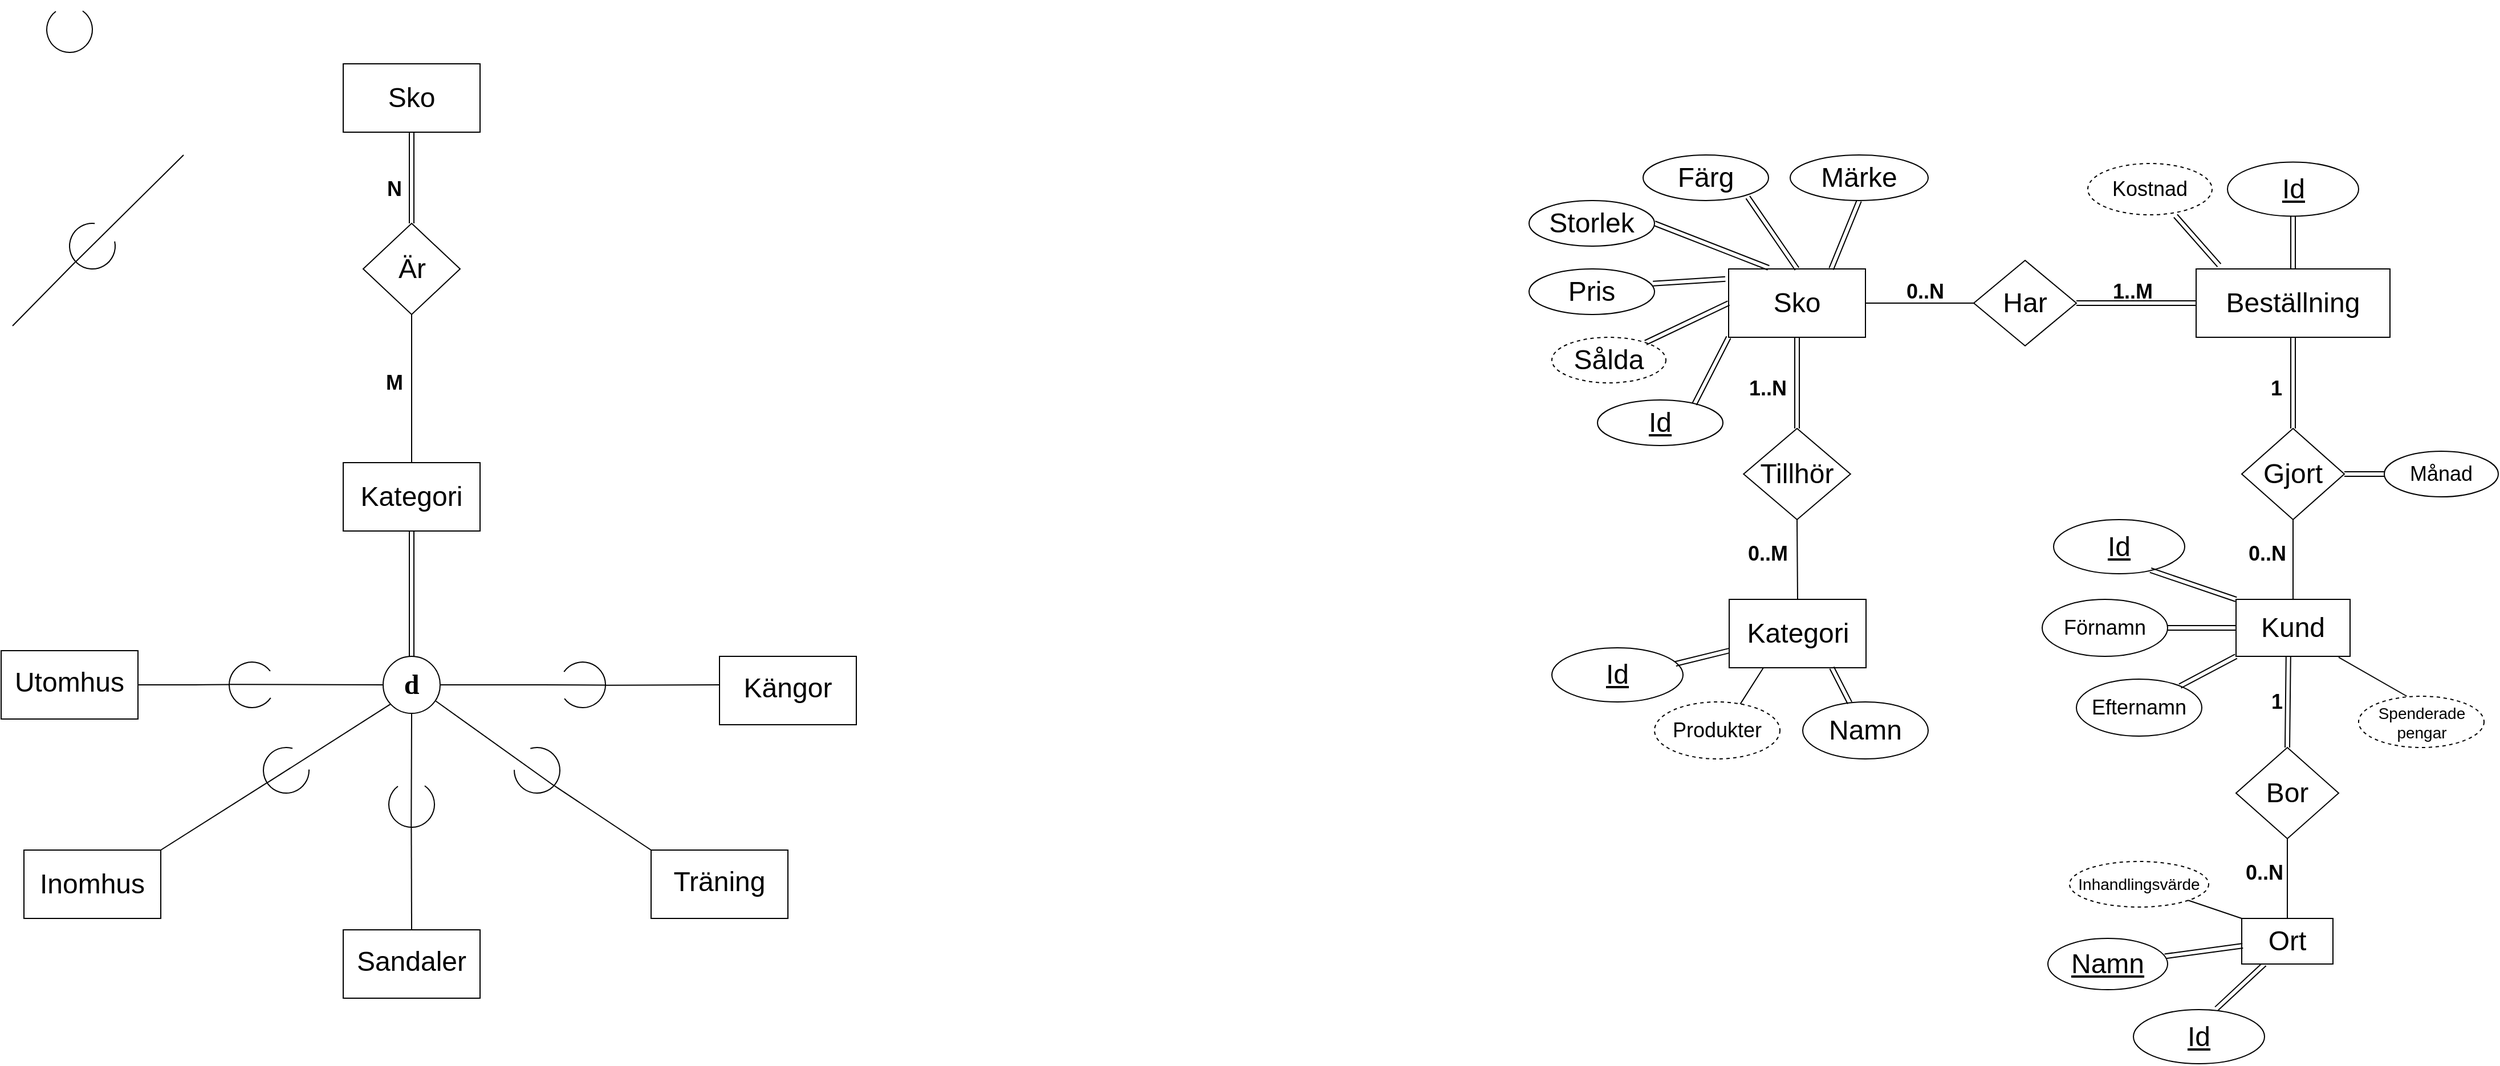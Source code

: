 <mxfile version="14.4.2" type="github">
  <diagram id="R2lEEEUBdFMjLlhIrx00" name="Page-1">
    <mxGraphModel dx="1155" dy="660" grid="1" gridSize="10" guides="1" tooltips="1" connect="1" arrows="1" fold="1" page="1" pageScale="1" pageWidth="850" pageHeight="1100" math="0" shadow="0" extFonts="Permanent Marker^https://fonts.googleapis.com/css?family=Permanent+Marker">
      <root>
        <mxCell id="0" />
        <mxCell id="1" parent="0" />
        <mxCell id="HfCs5Erz4kINuEijR7L9-4" style="edgeStyle=orthogonalEdgeStyle;rounded=0;orthogonalLoop=1;jettySize=auto;html=1;exitX=0.5;exitY=1;exitDx=0;exitDy=0;entryX=0.5;entryY=0;entryDx=0;entryDy=0;shape=link;" parent="1" source="HfCs5Erz4kINuEijR7L9-1" target="HfCs5Erz4kINuEijR7L9-2" edge="1">
          <mxGeometry relative="1" as="geometry" />
        </mxCell>
        <mxCell id="HfCs5Erz4kINuEijR7L9-1" value="&lt;font style=&quot;font-size: 24px&quot;&gt;Sko&lt;/font&gt;" style="rounded=0;whiteSpace=wrap;html=1;" parent="1" vertex="1">
          <mxGeometry x="350" y="110" width="120" height="60" as="geometry" />
        </mxCell>
        <mxCell id="HfCs5Erz4kINuEijR7L9-2" value="&lt;font style=&quot;font-size: 24px&quot;&gt;Är&lt;/font&gt;" style="rhombus;whiteSpace=wrap;html=1;" parent="1" vertex="1">
          <mxGeometry x="367.5" y="250" width="85" height="80" as="geometry" />
        </mxCell>
        <mxCell id="HfCs5Erz4kINuEijR7L9-18" style="edgeStyle=orthogonalEdgeStyle;shape=link;rounded=0;orthogonalLoop=1;jettySize=auto;html=1;exitX=0.5;exitY=1;exitDx=0;exitDy=0;entryX=0.5;entryY=0;entryDx=0;entryDy=0;" parent="1" source="HfCs5Erz4kINuEijR7L9-3" target="HfCs5Erz4kINuEijR7L9-17" edge="1">
          <mxGeometry relative="1" as="geometry" />
        </mxCell>
        <mxCell id="HfCs5Erz4kINuEijR7L9-3" value="&lt;font style=&quot;font-size: 24px&quot;&gt;Kategori&lt;/font&gt;" style="rounded=0;whiteSpace=wrap;html=1;" parent="1" vertex="1">
          <mxGeometry x="350" y="460" width="120" height="60" as="geometry" />
        </mxCell>
        <mxCell id="HfCs5Erz4kINuEijR7L9-5" value="" style="endArrow=none;html=1;entryX=0.5;entryY=1;entryDx=0;entryDy=0;exitX=0.5;exitY=0;exitDx=0;exitDy=0;" parent="1" source="HfCs5Erz4kINuEijR7L9-3" target="HfCs5Erz4kINuEijR7L9-2" edge="1">
          <mxGeometry width="50" height="50" relative="1" as="geometry">
            <mxPoint x="280" y="500" as="sourcePoint" />
            <mxPoint x="330" y="450" as="targetPoint" />
          </mxGeometry>
        </mxCell>
        <mxCell id="HfCs5Erz4kINuEijR7L9-8" value="&lt;font style=&quot;font-size: 18px&quot;&gt;&lt;b&gt;N&lt;/b&gt;&lt;/font&gt;" style="text;html=1;strokeColor=none;fillColor=none;align=center;verticalAlign=middle;whiteSpace=wrap;rounded=0;" parent="1" vertex="1">
          <mxGeometry x="380" y="210" width="30" height="20" as="geometry" />
        </mxCell>
        <mxCell id="HfCs5Erz4kINuEijR7L9-9" value="&lt;font style=&quot;font-size: 18px&quot;&gt;&lt;b&gt;M&lt;/b&gt;&lt;/font&gt;" style="text;html=1;strokeColor=none;fillColor=none;align=center;verticalAlign=middle;whiteSpace=wrap;rounded=0;" parent="1" vertex="1">
          <mxGeometry x="380" y="380" width="30" height="20" as="geometry" />
        </mxCell>
        <mxCell id="HfCs5Erz4kINuEijR7L9-10" value="" style="verticalLabelPosition=bottom;verticalAlign=top;html=1;shape=mxgraph.basic.arc;startAngle=0.3;endAngle=0.1;rotation=287;direction=south;" parent="1" vertex="1">
          <mxGeometry x="250" y="635" width="40" height="40" as="geometry" />
        </mxCell>
        <mxCell id="HfCs5Erz4kINuEijR7L9-11" value="" style="verticalLabelPosition=bottom;verticalAlign=top;html=1;shape=mxgraph.basic.arc;startAngle=0.3;endAngle=0.1;rotation=287;" parent="1" vertex="1">
          <mxGeometry x="90.004" y="60.004" width="40" height="40" as="geometry" />
        </mxCell>
        <mxCell id="HfCs5Erz4kINuEijR7L9-12" value="" style="endArrow=none;html=1;exitX=0.021;exitY=0.639;exitDx=0;exitDy=0;exitPerimeter=0;entryX=1;entryY=0.5;entryDx=0;entryDy=0;" parent="1" source="HfCs5Erz4kINuEijR7L9-10" target="HfCs5Erz4kINuEijR7L9-31" edge="1">
          <mxGeometry width="50" height="50" relative="1" as="geometry">
            <mxPoint x="310" y="800" as="sourcePoint" />
            <mxPoint x="170" y="655" as="targetPoint" />
            <Array as="points">
              <mxPoint x="220" y="655" />
            </Array>
          </mxGeometry>
        </mxCell>
        <mxCell id="HfCs5Erz4kINuEijR7L9-13" value="" style="endArrow=none;html=1;entryX=0.032;entryY=0.634;entryDx=0;entryDy=0;entryPerimeter=0;exitX=0;exitY=0.5;exitDx=0;exitDy=0;" parent="1" source="HfCs5Erz4kINuEijR7L9-17" target="HfCs5Erz4kINuEijR7L9-10" edge="1">
          <mxGeometry width="50" height="50" relative="1" as="geometry">
            <mxPoint x="350" y="730" as="sourcePoint" />
            <mxPoint x="290" y="700" as="targetPoint" />
          </mxGeometry>
        </mxCell>
        <mxCell id="HfCs5Erz4kINuEijR7L9-14" value="" style="verticalLabelPosition=bottom;verticalAlign=top;html=1;shape=mxgraph.basic.arc;startAngle=0.3;endAngle=0.1;rotation=287;" parent="1" vertex="1">
          <mxGeometry x="390.004" y="740.004" width="40" height="40" as="geometry" />
        </mxCell>
        <mxCell id="HfCs5Erz4kINuEijR7L9-15" value="" style="endArrow=none;html=1;entryX=0.021;entryY=0.639;entryDx=0;entryDy=0;entryPerimeter=0;exitX=0.5;exitY=0;exitDx=0;exitDy=0;" parent="1" source="HfCs5Erz4kINuEijR7L9-33" target="HfCs5Erz4kINuEijR7L9-14" edge="1">
          <mxGeometry width="50" height="50" relative="1" as="geometry">
            <mxPoint x="410.004" y="864.974" as="sourcePoint" />
            <mxPoint x="430.004" y="844.974" as="targetPoint" />
          </mxGeometry>
        </mxCell>
        <mxCell id="HfCs5Erz4kINuEijR7L9-16" value="" style="endArrow=none;html=1;exitX=0.032;exitY=0.634;exitDx=0;exitDy=0;exitPerimeter=0;entryX=0.5;entryY=1;entryDx=0;entryDy=0;" parent="1" source="HfCs5Erz4kINuEijR7L9-14" target="HfCs5Erz4kINuEijR7L9-17" edge="1">
          <mxGeometry width="50" height="50" relative="1" as="geometry">
            <mxPoint x="410.004" y="740.004" as="sourcePoint" />
            <mxPoint x="410.004" y="690.004" as="targetPoint" />
          </mxGeometry>
        </mxCell>
        <mxCell id="HfCs5Erz4kINuEijR7L9-17" value="&lt;font style=&quot;font-size: 24px&quot; data-font-src=&quot;https://fonts.googleapis.com/css?family=Permanent+Marker&quot; face=&quot;Georgia&quot;&gt;&lt;b&gt;d&lt;/b&gt;&lt;/font&gt;" style="ellipse;whiteSpace=wrap;html=1;aspect=fixed;" parent="1" vertex="1">
          <mxGeometry x="385" y="630" width="50" height="50" as="geometry" />
        </mxCell>
        <mxCell id="HfCs5Erz4kINuEijR7L9-19" value="" style="verticalLabelPosition=bottom;verticalAlign=top;html=1;shape=mxgraph.basic.arc;startAngle=0.3;endAngle=0.1;rotation=287;direction=north;" parent="1" vertex="1">
          <mxGeometry x="540.004" y="635.004" width="40" height="40" as="geometry" />
        </mxCell>
        <mxCell id="HfCs5Erz4kINuEijR7L9-20" value="" style="endArrow=none;html=1;exitX=0.021;exitY=0.639;exitDx=0;exitDy=0;exitPerimeter=0;entryX=1;entryY=0.5;entryDx=0;entryDy=0;" parent="1" source="HfCs5Erz4kINuEijR7L9-19" target="HfCs5Erz4kINuEijR7L9-17" edge="1">
          <mxGeometry width="50" height="50" relative="1" as="geometry">
            <mxPoint x="604.974" y="799.974" as="sourcePoint" />
            <mxPoint x="494.974" y="654.974" as="targetPoint" />
            <Array as="points">
              <mxPoint x="514.974" y="654.974" />
            </Array>
          </mxGeometry>
        </mxCell>
        <mxCell id="HfCs5Erz4kINuEijR7L9-21" value="" style="endArrow=none;html=1;entryX=0.032;entryY=0.634;entryDx=0;entryDy=0;entryPerimeter=0;exitX=-0.004;exitY=0.416;exitDx=0;exitDy=0;exitPerimeter=0;" parent="1" source="HfCs5Erz4kINuEijR7L9-35" target="HfCs5Erz4kINuEijR7L9-19" edge="1">
          <mxGeometry width="50" height="50" relative="1" as="geometry">
            <mxPoint x="679.974" y="654.974" as="sourcePoint" />
            <mxPoint x="584.974" y="699.974" as="targetPoint" />
          </mxGeometry>
        </mxCell>
        <mxCell id="HfCs5Erz4kINuEijR7L9-22" value="" style="verticalLabelPosition=bottom;verticalAlign=top;html=1;shape=mxgraph.basic.arc;startAngle=0.3;endAngle=0.1;rotation=-30;" parent="1" vertex="1">
          <mxGeometry x="110.004" y="250.004" width="40" height="40" as="geometry" />
        </mxCell>
        <mxCell id="HfCs5Erz4kINuEijR7L9-23" value="" style="endArrow=none;html=1;entryX=0;entryY=0.615;entryDx=0;entryDy=0;entryPerimeter=0;" parent="1" target="HfCs5Erz4kINuEijR7L9-22" edge="1">
          <mxGeometry width="50" height="50" relative="1" as="geometry">
            <mxPoint x="60" y="340" as="sourcePoint" />
            <mxPoint x="110" y="290" as="targetPoint" />
          </mxGeometry>
        </mxCell>
        <mxCell id="HfCs5Erz4kINuEijR7L9-24" value="" style="endArrow=none;html=1;exitX=-0.002;exitY=0.619;exitDx=0;exitDy=0;exitPerimeter=0;" parent="1" source="HfCs5Erz4kINuEijR7L9-22" edge="1">
          <mxGeometry width="50" height="50" relative="1" as="geometry">
            <mxPoint x="160" y="230" as="sourcePoint" />
            <mxPoint x="210" y="190" as="targetPoint" />
          </mxGeometry>
        </mxCell>
        <mxCell id="HfCs5Erz4kINuEijR7L9-25" value="" style="verticalLabelPosition=bottom;verticalAlign=top;html=1;shape=mxgraph.basic.arc;startAngle=0.3;endAngle=0.1;rotation=-20;" parent="1" vertex="1">
          <mxGeometry x="280.001" y="710.001" width="40" height="40" as="geometry" />
        </mxCell>
        <mxCell id="HfCs5Erz4kINuEijR7L9-26" value="" style="endArrow=none;html=1;entryX=0;entryY=0.615;entryDx=0;entryDy=0;entryPerimeter=0;exitX=1;exitY=0;exitDx=0;exitDy=0;" parent="1" source="HfCs5Erz4kINuEijR7L9-32" target="HfCs5Erz4kINuEijR7L9-25" edge="1">
          <mxGeometry width="50" height="50" relative="1" as="geometry">
            <mxPoint x="190" y="800" as="sourcePoint" />
            <mxPoint x="247.317" y="787.317" as="targetPoint" />
          </mxGeometry>
        </mxCell>
        <mxCell id="HfCs5Erz4kINuEijR7L9-27" value="" style="endArrow=none;html=1;exitX=-0.002;exitY=0.619;exitDx=0;exitDy=0;exitPerimeter=0;entryX=0.125;entryY=0.841;entryDx=0;entryDy=0;entryPerimeter=0;" parent="1" source="HfCs5Erz4kINuEijR7L9-25" target="HfCs5Erz4kINuEijR7L9-17" edge="1">
          <mxGeometry width="50" height="50" relative="1" as="geometry">
            <mxPoint x="297.317" y="727.317" as="sourcePoint" />
            <mxPoint x="347.317" y="687.317" as="targetPoint" />
          </mxGeometry>
        </mxCell>
        <mxCell id="HfCs5Erz4kINuEijR7L9-28" value="" style="verticalLabelPosition=bottom;verticalAlign=top;html=1;shape=mxgraph.basic.arc;startAngle=0.3;endAngle=0.1;rotation=-35;direction=north;" parent="1" vertex="1">
          <mxGeometry x="500.004" y="710.004" width="40" height="40" as="geometry" />
        </mxCell>
        <mxCell id="HfCs5Erz4kINuEijR7L9-29" value="" style="endArrow=none;html=1;entryX=0.914;entryY=0.778;entryDx=0;entryDy=0;entryPerimeter=0;exitX=0;exitY=0.615;exitDx=0;exitDy=0;exitPerimeter=0;" parent="1" source="HfCs5Erz4kINuEijR7L9-28" target="HfCs5Erz4kINuEijR7L9-17" edge="1">
          <mxGeometry width="50" height="50" relative="1" as="geometry">
            <mxPoint x="582.951" y="862.951" as="sourcePoint" />
            <mxPoint x="525.634" y="875.634" as="targetPoint" />
          </mxGeometry>
        </mxCell>
        <mxCell id="HfCs5Erz4kINuEijR7L9-30" value="" style="endArrow=none;html=1;entryX=-0.002;entryY=0.619;entryDx=0;entryDy=0;entryPerimeter=0;exitX=0;exitY=0;exitDx=0;exitDy=0;" parent="1" source="HfCs5Erz4kINuEijR7L9-34" target="HfCs5Erz4kINuEijR7L9-28" edge="1">
          <mxGeometry width="50" height="50" relative="1" as="geometry">
            <mxPoint x="620" y="800" as="sourcePoint" />
            <mxPoint x="632.951" y="802.951" as="targetPoint" />
          </mxGeometry>
        </mxCell>
        <mxCell id="HfCs5Erz4kINuEijR7L9-31" value="&lt;span style=&quot;line-height: 115%&quot;&gt;&lt;font style=&quot;font-size: 24px&quot;&gt;Utomhus&lt;/font&gt;&lt;/span&gt;" style="rounded=0;whiteSpace=wrap;html=1;" parent="1" vertex="1">
          <mxGeometry x="50" y="625" width="120" height="60" as="geometry" />
        </mxCell>
        <mxCell id="HfCs5Erz4kINuEijR7L9-32" value="&lt;span style=&quot;font-size: 24px&quot;&gt;Inomhus&lt;/span&gt;" style="rounded=0;whiteSpace=wrap;html=1;" parent="1" vertex="1">
          <mxGeometry x="70" y="800" width="120" height="60" as="geometry" />
        </mxCell>
        <mxCell id="HfCs5Erz4kINuEijR7L9-33" value="&lt;span style=&quot;line-height: 115%&quot;&gt;&lt;font style=&quot;font-size: 24px&quot;&gt;Sandaler&lt;/font&gt;&lt;/span&gt;" style="rounded=0;whiteSpace=wrap;html=1;" parent="1" vertex="1">
          <mxGeometry x="350" y="870" width="120" height="60" as="geometry" />
        </mxCell>
        <mxCell id="HfCs5Erz4kINuEijR7L9-34" value="&lt;span style=&quot;line-height: 115%&quot;&gt;&lt;font style=&quot;font-size: 24px&quot;&gt;Träning&lt;/font&gt;&lt;/span&gt;" style="rounded=0;whiteSpace=wrap;html=1;" parent="1" vertex="1">
          <mxGeometry x="620" y="800" width="120" height="60" as="geometry" />
        </mxCell>
        <mxCell id="HfCs5Erz4kINuEijR7L9-35" value="&lt;span style=&quot;line-height: 115%&quot;&gt;&lt;font style=&quot;font-size: 24px&quot;&gt;Kängor&lt;/font&gt;&lt;/span&gt;" style="rounded=0;whiteSpace=wrap;html=1;" parent="1" vertex="1">
          <mxGeometry x="680" y="630" width="120" height="60" as="geometry" />
        </mxCell>
        <mxCell id="O-Rrw1qbXzoUmUECSiZ4-1" style="rounded=0;orthogonalLoop=1;jettySize=auto;html=1;exitX=0.5;exitY=1;exitDx=0;exitDy=0;entryX=0.5;entryY=0;entryDx=0;entryDy=0;shape=link;" edge="1" source="O-Rrw1qbXzoUmUECSiZ4-2" target="O-Rrw1qbXzoUmUECSiZ4-3" parent="1">
          <mxGeometry relative="1" as="geometry" />
        </mxCell>
        <mxCell id="O-Rrw1qbXzoUmUECSiZ4-2" value="&lt;font style=&quot;font-size: 24px&quot;&gt;Sko&lt;/font&gt;" style="rounded=0;whiteSpace=wrap;html=1;" vertex="1" parent="1">
          <mxGeometry x="1565" y="290" width="120" height="60" as="geometry" />
        </mxCell>
        <mxCell id="O-Rrw1qbXzoUmUECSiZ4-3" value="&lt;font style=&quot;font-size: 24px&quot;&gt;Tillhör&lt;/font&gt;" style="rhombus;whiteSpace=wrap;html=1;" vertex="1" parent="1">
          <mxGeometry x="1578.13" y="430" width="93.75" height="80" as="geometry" />
        </mxCell>
        <mxCell id="O-Rrw1qbXzoUmUECSiZ4-5" value="&lt;font style=&quot;font-size: 24px&quot;&gt;Kategori&lt;/font&gt;" style="rounded=0;whiteSpace=wrap;html=1;" vertex="1" parent="1">
          <mxGeometry x="1565.5" y="580" width="120" height="60" as="geometry" />
        </mxCell>
        <mxCell id="O-Rrw1qbXzoUmUECSiZ4-6" value="" style="endArrow=none;html=1;entryX=0.5;entryY=1;entryDx=0;entryDy=0;exitX=0.5;exitY=0;exitDx=0;exitDy=0;" edge="1" source="O-Rrw1qbXzoUmUECSiZ4-5" target="O-Rrw1qbXzoUmUECSiZ4-3" parent="1">
          <mxGeometry width="50" height="50" relative="1" as="geometry">
            <mxPoint x="1495" y="680" as="sourcePoint" />
            <mxPoint x="1545" y="630" as="targetPoint" />
          </mxGeometry>
        </mxCell>
        <mxCell id="O-Rrw1qbXzoUmUECSiZ4-7" value="&lt;font style=&quot;font-size: 18px&quot;&gt;&lt;b&gt;1..N&lt;/b&gt;&lt;/font&gt;" style="text;html=1;strokeColor=none;fillColor=none;align=center;verticalAlign=middle;whiteSpace=wrap;rounded=0;" vertex="1" parent="1">
          <mxGeometry x="1580" y="385" width="39" height="20" as="geometry" />
        </mxCell>
        <mxCell id="O-Rrw1qbXzoUmUECSiZ4-8" value="&lt;font style=&quot;font-size: 18px&quot;&gt;&lt;b&gt;0..M&lt;/b&gt;&lt;/font&gt;" style="text;html=1;strokeColor=none;fillColor=none;align=center;verticalAlign=middle;whiteSpace=wrap;rounded=0;" vertex="1" parent="1">
          <mxGeometry x="1572" y="530" width="55" height="20" as="geometry" />
        </mxCell>
        <mxCell id="O-Rrw1qbXzoUmUECSiZ4-37" style="shape=link;rounded=0;orthogonalLoop=1;jettySize=auto;html=1;exitX=0.988;exitY=0.321;exitDx=0;exitDy=0;entryX=-0.024;entryY=0.148;entryDx=0;entryDy=0;entryPerimeter=0;exitPerimeter=0;" edge="1" parent="1" source="O-Rrw1qbXzoUmUECSiZ4-32" target="O-Rrw1qbXzoUmUECSiZ4-2">
          <mxGeometry relative="1" as="geometry" />
        </mxCell>
        <mxCell id="O-Rrw1qbXzoUmUECSiZ4-32" value="&lt;font style=&quot;font-size: 24px&quot;&gt;Pris&lt;/font&gt;" style="ellipse;whiteSpace=wrap;html=1;" vertex="1" parent="1">
          <mxGeometry x="1390" y="290" width="110" height="40" as="geometry" />
        </mxCell>
        <mxCell id="O-Rrw1qbXzoUmUECSiZ4-35" style="rounded=0;orthogonalLoop=1;jettySize=auto;html=1;exitX=0.835;exitY=0.926;exitDx=0;exitDy=0;shape=link;entryX=0.5;entryY=0;entryDx=0;entryDy=0;exitPerimeter=0;" edge="1" source="O-Rrw1qbXzoUmUECSiZ4-36" parent="1" target="O-Rrw1qbXzoUmUECSiZ4-2">
          <mxGeometry relative="1" as="geometry">
            <mxPoint x="1590" y="289" as="targetPoint" />
          </mxGeometry>
        </mxCell>
        <mxCell id="O-Rrw1qbXzoUmUECSiZ4-36" value="&lt;font style=&quot;font-size: 24px&quot;&gt;Färg&lt;/font&gt;" style="ellipse;whiteSpace=wrap;html=1;" vertex="1" parent="1">
          <mxGeometry x="1490" y="190" width="110" height="40" as="geometry" />
        </mxCell>
        <mxCell id="O-Rrw1qbXzoUmUECSiZ4-41" style="edgeStyle=none;shape=link;rounded=0;orthogonalLoop=1;jettySize=auto;html=1;exitX=1;exitY=0.5;exitDx=0;exitDy=0;" edge="1" parent="1" source="O-Rrw1qbXzoUmUECSiZ4-40">
          <mxGeometry relative="1" as="geometry">
            <mxPoint x="1600" y="289" as="targetPoint" />
          </mxGeometry>
        </mxCell>
        <mxCell id="O-Rrw1qbXzoUmUECSiZ4-40" value="&lt;font style=&quot;font-size: 24px&quot;&gt;Storlek&lt;/font&gt;" style="ellipse;whiteSpace=wrap;html=1;" vertex="1" parent="1">
          <mxGeometry x="1390" y="230" width="110" height="40" as="geometry" />
        </mxCell>
        <mxCell id="O-Rrw1qbXzoUmUECSiZ4-43" style="edgeStyle=none;shape=link;rounded=0;orthogonalLoop=1;jettySize=auto;html=1;exitX=0.5;exitY=1;exitDx=0;exitDy=0;entryX=0.75;entryY=0;entryDx=0;entryDy=0;" edge="1" parent="1" source="O-Rrw1qbXzoUmUECSiZ4-42" target="O-Rrw1qbXzoUmUECSiZ4-2">
          <mxGeometry relative="1" as="geometry">
            <mxPoint x="1630" y="288" as="targetPoint" />
          </mxGeometry>
        </mxCell>
        <mxCell id="O-Rrw1qbXzoUmUECSiZ4-42" value="&lt;font style=&quot;font-size: 24px&quot;&gt;Märke&lt;/font&gt;" style="ellipse;whiteSpace=wrap;html=1;" vertex="1" parent="1">
          <mxGeometry x="1619" y="190" width="121" height="40" as="geometry" />
        </mxCell>
        <mxCell id="O-Rrw1qbXzoUmUECSiZ4-50" value="&lt;font style=&quot;font-size: 24px&quot;&gt;Beställning&lt;/font&gt;" style="rounded=0;whiteSpace=wrap;html=1;" vertex="1" parent="1">
          <mxGeometry x="1975" y="290" width="170" height="60" as="geometry" />
        </mxCell>
        <mxCell id="O-Rrw1qbXzoUmUECSiZ4-53" value="&lt;font style=&quot;font-size: 24px&quot;&gt;Har&lt;/font&gt;" style="rhombus;whiteSpace=wrap;html=1;" vertex="1" parent="1">
          <mxGeometry x="1780" y="282.5" width="90" height="75" as="geometry" />
        </mxCell>
        <mxCell id="O-Rrw1qbXzoUmUECSiZ4-54" value="" style="endArrow=none;html=1;entryX=1;entryY=0.5;entryDx=0;entryDy=0;shape=link;" edge="1" target="O-Rrw1qbXzoUmUECSiZ4-53" parent="1">
          <mxGeometry width="50" height="50" relative="1" as="geometry">
            <mxPoint x="1975" y="320" as="sourcePoint" />
            <mxPoint x="2078.75" y="460" as="targetPoint" />
          </mxGeometry>
        </mxCell>
        <mxCell id="O-Rrw1qbXzoUmUECSiZ4-55" value="&lt;font style=&quot;font-size: 18px&quot;&gt;&lt;b&gt;1..M&lt;/b&gt;&lt;/font&gt;" style="text;html=1;strokeColor=none;fillColor=none;align=center;verticalAlign=middle;whiteSpace=wrap;rounded=0;" vertex="1" parent="1">
          <mxGeometry x="1900" y="300" width="39" height="20" as="geometry" />
        </mxCell>
        <mxCell id="O-Rrw1qbXzoUmUECSiZ4-56" value="&lt;font style=&quot;font-size: 18px&quot;&gt;&lt;b&gt;0..N&lt;/b&gt;&lt;/font&gt;" style="text;html=1;strokeColor=none;fillColor=none;align=center;verticalAlign=middle;whiteSpace=wrap;rounded=0;" vertex="1" parent="1">
          <mxGeometry x="1710" y="300" width="55" height="20" as="geometry" />
        </mxCell>
        <mxCell id="O-Rrw1qbXzoUmUECSiZ4-58" value="" style="endArrow=none;html=1;exitX=1;exitY=0.5;exitDx=0;exitDy=0;entryX=0;entryY=0.5;entryDx=0;entryDy=0;" edge="1" parent="1" source="O-Rrw1qbXzoUmUECSiZ4-2" target="O-Rrw1qbXzoUmUECSiZ4-53">
          <mxGeometry width="50" height="50" relative="1" as="geometry">
            <mxPoint x="1830" y="580" as="sourcePoint" />
            <mxPoint x="1843" y="435" as="targetPoint" />
          </mxGeometry>
        </mxCell>
        <mxCell id="O-Rrw1qbXzoUmUECSiZ4-61" value="&lt;font style=&quot;font-size: 18px&quot;&gt;Kostnad&lt;/font&gt;" style="ellipse;whiteSpace=wrap;html=1;align=center;dashed=1;" vertex="1" parent="1">
          <mxGeometry x="1880" y="197.5" width="109" height="45" as="geometry" />
        </mxCell>
        <mxCell id="O-Rrw1qbXzoUmUECSiZ4-62" value="" style="endArrow=none;html=1;entryX=0.706;entryY=1.021;entryDx=0;entryDy=0;exitX=0.119;exitY=-0.052;exitDx=0;exitDy=0;shape=link;exitPerimeter=0;entryPerimeter=0;" edge="1" parent="1" source="O-Rrw1qbXzoUmUECSiZ4-50" target="O-Rrw1qbXzoUmUECSiZ4-61">
          <mxGeometry width="50" height="50" relative="1" as="geometry">
            <mxPoint x="2110" y="550" as="sourcePoint" />
            <mxPoint x="2160" y="500" as="targetPoint" />
          </mxGeometry>
        </mxCell>
        <mxCell id="O-Rrw1qbXzoUmUECSiZ4-66" value="&lt;font style=&quot;font-size: 24px&quot;&gt;Gjort&lt;/font&gt;" style="rhombus;whiteSpace=wrap;html=1;" vertex="1" parent="1">
          <mxGeometry x="2015" y="430" width="90" height="80" as="geometry" />
        </mxCell>
        <mxCell id="O-Rrw1qbXzoUmUECSiZ4-67" value="" style="endArrow=none;html=1;entryX=0.5;entryY=1;entryDx=0;entryDy=0;shape=link;" edge="1" parent="1" source="O-Rrw1qbXzoUmUECSiZ4-66" target="O-Rrw1qbXzoUmUECSiZ4-50">
          <mxGeometry width="50" height="50" relative="1" as="geometry">
            <mxPoint x="2020" y="430" as="sourcePoint" />
            <mxPoint x="2070" y="380" as="targetPoint" />
          </mxGeometry>
        </mxCell>
        <mxCell id="O-Rrw1qbXzoUmUECSiZ4-68" value="&lt;span style=&quot;font-size: 18px&quot;&gt;&lt;b&gt;1&lt;/b&gt;&lt;/span&gt;" style="text;html=1;strokeColor=none;fillColor=none;align=center;verticalAlign=middle;whiteSpace=wrap;rounded=0;" vertex="1" parent="1">
          <mxGeometry x="2028" y="385" width="35" height="20" as="geometry" />
        </mxCell>
        <mxCell id="O-Rrw1qbXzoUmUECSiZ4-69" value="" style="endArrow=none;html=1;entryX=0.5;entryY=1;entryDx=0;entryDy=0;exitX=0.5;exitY=0;exitDx=0;exitDy=0;" edge="1" parent="1" source="O-Rrw1qbXzoUmUECSiZ4-70" target="O-Rrw1qbXzoUmUECSiZ4-66">
          <mxGeometry width="50" height="50" relative="1" as="geometry">
            <mxPoint x="2060" y="620" as="sourcePoint" />
            <mxPoint x="2100" y="570" as="targetPoint" />
          </mxGeometry>
        </mxCell>
        <mxCell id="O-Rrw1qbXzoUmUECSiZ4-70" value="&lt;font style=&quot;font-size: 24px&quot;&gt;Kund&lt;/font&gt;" style="rounded=0;whiteSpace=wrap;html=1;" vertex="1" parent="1">
          <mxGeometry x="2010" y="580" width="100" height="50" as="geometry" />
        </mxCell>
        <mxCell id="O-Rrw1qbXzoUmUECSiZ4-71" value="&lt;font style=&quot;font-size: 18px&quot;&gt;&lt;b&gt;0..N&lt;/b&gt;&lt;/font&gt;" style="text;html=1;strokeColor=none;fillColor=none;align=center;verticalAlign=middle;whiteSpace=wrap;rounded=0;" vertex="1" parent="1">
          <mxGeometry x="2015" y="530" width="45" height="20" as="geometry" />
        </mxCell>
        <mxCell id="O-Rrw1qbXzoUmUECSiZ4-74" value="" style="endArrow=none;html=1;entryX=0.459;entryY=0.994;entryDx=0;entryDy=0;shape=link;entryPerimeter=0;exitX=0.5;exitY=0;exitDx=0;exitDy=0;" edge="1" parent="1" source="O-Rrw1qbXzoUmUECSiZ4-105" target="O-Rrw1qbXzoUmUECSiZ4-70">
          <mxGeometry width="50" height="50" relative="1" as="geometry">
            <mxPoint x="2056" y="670" as="sourcePoint" />
            <mxPoint x="1940" y="490" as="targetPoint" />
          </mxGeometry>
        </mxCell>
        <mxCell id="O-Rrw1qbXzoUmUECSiZ4-75" value="&lt;font style=&quot;font-size: 14px&quot;&gt;Spenderade pengar&lt;/font&gt;" style="ellipse;whiteSpace=wrap;html=1;align=center;dashed=1;" vertex="1" parent="1">
          <mxGeometry x="2117.5" y="665" width="110" height="45" as="geometry" />
        </mxCell>
        <mxCell id="O-Rrw1qbXzoUmUECSiZ4-76" value="" style="endArrow=none;html=1;entryX=0.9;entryY=1.017;entryDx=0;entryDy=0;entryPerimeter=0;exitX=0.384;exitY=0;exitDx=0;exitDy=0;exitPerimeter=0;" edge="1" parent="1" source="O-Rrw1qbXzoUmUECSiZ4-75" target="O-Rrw1qbXzoUmUECSiZ4-70">
          <mxGeometry width="50" height="50" relative="1" as="geometry">
            <mxPoint x="2200" y="670" as="sourcePoint" />
            <mxPoint x="2250" y="620" as="targetPoint" />
          </mxGeometry>
        </mxCell>
        <mxCell id="O-Rrw1qbXzoUmUECSiZ4-78" value="&lt;font style=&quot;font-size: 24px&quot;&gt;Sålda&lt;/font&gt;" style="ellipse;whiteSpace=wrap;html=1;align=center;dashed=1;" vertex="1" parent="1">
          <mxGeometry x="1410" y="350" width="100" height="40" as="geometry" />
        </mxCell>
        <mxCell id="O-Rrw1qbXzoUmUECSiZ4-79" value="" style="endArrow=none;html=1;entryX=0;entryY=0.5;entryDx=0;entryDy=0;shape=link;" edge="1" parent="1" source="O-Rrw1qbXzoUmUECSiZ4-78" target="O-Rrw1qbXzoUmUECSiZ4-2">
          <mxGeometry width="50" height="50" relative="1" as="geometry">
            <mxPoint x="1290" y="460" as="sourcePoint" />
            <mxPoint x="1340" y="410" as="targetPoint" />
          </mxGeometry>
        </mxCell>
        <mxCell id="O-Rrw1qbXzoUmUECSiZ4-81" value="&lt;font style=&quot;font-size: 18px&quot;&gt;Månad&lt;/font&gt;" style="ellipse;whiteSpace=wrap;html=1;" vertex="1" parent="1">
          <mxGeometry x="2140" y="450" width="100" height="40" as="geometry" />
        </mxCell>
        <mxCell id="O-Rrw1qbXzoUmUECSiZ4-82" value="" style="endArrow=none;html=1;entryX=0;entryY=0.5;entryDx=0;entryDy=0;exitX=1;exitY=0.5;exitDx=0;exitDy=0;shape=link;" edge="1" parent="1" source="O-Rrw1qbXzoUmUECSiZ4-66" target="O-Rrw1qbXzoUmUECSiZ4-81">
          <mxGeometry width="50" height="50" relative="1" as="geometry">
            <mxPoint x="2140" y="580" as="sourcePoint" />
            <mxPoint x="2190" y="530" as="targetPoint" />
          </mxGeometry>
        </mxCell>
        <mxCell id="O-Rrw1qbXzoUmUECSiZ4-84" value="&lt;font style=&quot;font-size: 18px&quot;&gt;Produkter&lt;/font&gt;" style="ellipse;whiteSpace=wrap;html=1;align=center;dashed=1;" vertex="1" parent="1">
          <mxGeometry x="1500" y="670" width="110" height="50" as="geometry" />
        </mxCell>
        <mxCell id="O-Rrw1qbXzoUmUECSiZ4-85" value="" style="endArrow=none;html=1;exitX=0.684;exitY=0.036;exitDx=0;exitDy=0;entryX=0.25;entryY=1;entryDx=0;entryDy=0;exitPerimeter=0;" edge="1" parent="1" source="O-Rrw1qbXzoUmUECSiZ4-84" target="O-Rrw1qbXzoUmUECSiZ4-5">
          <mxGeometry width="50" height="50" relative="1" as="geometry">
            <mxPoint x="1900" y="480" as="sourcePoint" />
            <mxPoint x="1950" y="430" as="targetPoint" />
          </mxGeometry>
        </mxCell>
        <mxCell id="O-Rrw1qbXzoUmUECSiZ4-86" value="&lt;font style=&quot;font-size: 24px&quot;&gt;Namn&lt;/font&gt;" style="ellipse;whiteSpace=wrap;html=1;" vertex="1" parent="1">
          <mxGeometry x="1630" y="670" width="110" height="50" as="geometry" />
        </mxCell>
        <mxCell id="O-Rrw1qbXzoUmUECSiZ4-87" value="" style="endArrow=none;html=1;entryX=0.75;entryY=1;entryDx=0;entryDy=0;exitX=0.375;exitY=0.017;exitDx=0;exitDy=0;exitPerimeter=0;shape=link;" edge="1" parent="1" source="O-Rrw1qbXzoUmUECSiZ4-86" target="O-Rrw1qbXzoUmUECSiZ4-5">
          <mxGeometry width="50" height="50" relative="1" as="geometry">
            <mxPoint x="1670" y="673" as="sourcePoint" />
            <mxPoint x="1790" y="590" as="targetPoint" />
          </mxGeometry>
        </mxCell>
        <mxCell id="O-Rrw1qbXzoUmUECSiZ4-88" value="&lt;font style=&quot;font-size: 18px&quot;&gt;Förnamn&lt;/font&gt;" style="ellipse;whiteSpace=wrap;html=1;" vertex="1" parent="1">
          <mxGeometry x="1840" y="580" width="110" height="50" as="geometry" />
        </mxCell>
        <mxCell id="O-Rrw1qbXzoUmUECSiZ4-89" value="" style="endArrow=none;html=1;entryX=0;entryY=0.5;entryDx=0;entryDy=0;exitX=1;exitY=0.5;exitDx=0;exitDy=0;shape=link;" edge="1" parent="1" source="O-Rrw1qbXzoUmUECSiZ4-88" target="O-Rrw1qbXzoUmUECSiZ4-70">
          <mxGeometry width="50" height="50" relative="1" as="geometry">
            <mxPoint x="1939" y="685" as="sourcePoint" />
            <mxPoint x="1989" y="635" as="targetPoint" />
          </mxGeometry>
        </mxCell>
        <mxCell id="O-Rrw1qbXzoUmUECSiZ4-90" value="&lt;font style=&quot;font-size: 18px&quot;&gt;Efternamn&lt;/font&gt;" style="ellipse;whiteSpace=wrap;html=1;" vertex="1" parent="1">
          <mxGeometry x="1870" y="650" width="110" height="50" as="geometry" />
        </mxCell>
        <mxCell id="O-Rrw1qbXzoUmUECSiZ4-91" value="" style="endArrow=none;html=1;entryX=0;entryY=1;entryDx=0;entryDy=0;shape=link;" edge="1" parent="1" source="O-Rrw1qbXzoUmUECSiZ4-90" target="O-Rrw1qbXzoUmUECSiZ4-70">
          <mxGeometry width="50" height="50" relative="1" as="geometry">
            <mxPoint x="1800" y="690" as="sourcePoint" />
            <mxPoint x="1850" y="640" as="targetPoint" />
          </mxGeometry>
        </mxCell>
        <mxCell id="O-Rrw1qbXzoUmUECSiZ4-95" value="&lt;font style=&quot;font-size: 24px&quot;&gt;&lt;u&gt;Id&lt;/u&gt;&lt;/font&gt;" style="ellipse;whiteSpace=wrap;html=1;" vertex="1" parent="1">
          <mxGeometry x="1450" y="405" width="110" height="40" as="geometry" />
        </mxCell>
        <mxCell id="O-Rrw1qbXzoUmUECSiZ4-96" value="" style="endArrow=none;html=1;entryX=0;entryY=1;entryDx=0;entryDy=0;shape=link;exitX=0.773;exitY=0.089;exitDx=0;exitDy=0;exitPerimeter=0;" edge="1" parent="1" source="O-Rrw1qbXzoUmUECSiZ4-95" target="O-Rrw1qbXzoUmUECSiZ4-2">
          <mxGeometry width="50" height="50" relative="1" as="geometry">
            <mxPoint x="1460" y="500" as="sourcePoint" />
            <mxPoint x="1532.809" y="465.304" as="targetPoint" />
          </mxGeometry>
        </mxCell>
        <mxCell id="O-Rrw1qbXzoUmUECSiZ4-97" value="" style="endArrow=none;html=1;entryX=0.5;entryY=0;entryDx=0;entryDy=0;shape=link;exitX=0.5;exitY=1;exitDx=0;exitDy=0;" edge="1" parent="1" source="O-Rrw1qbXzoUmUECSiZ4-98" target="O-Rrw1qbXzoUmUECSiZ4-50">
          <mxGeometry width="50" height="50" relative="1" as="geometry">
            <mxPoint x="2080" y="220" as="sourcePoint" />
            <mxPoint x="2002.809" y="415.304" as="targetPoint" />
          </mxGeometry>
        </mxCell>
        <mxCell id="O-Rrw1qbXzoUmUECSiZ4-98" value="&lt;font style=&quot;font-size: 24px&quot;&gt;&lt;u&gt;Id&lt;/u&gt;&lt;/font&gt;" style="ellipse;whiteSpace=wrap;html=1;" vertex="1" parent="1">
          <mxGeometry x="2002.5" y="196.25" width="115" height="47.5" as="geometry" />
        </mxCell>
        <mxCell id="O-Rrw1qbXzoUmUECSiZ4-99" value="&lt;font style=&quot;font-size: 24px&quot;&gt;&lt;u&gt;Id&lt;/u&gt;&lt;/font&gt;" style="ellipse;whiteSpace=wrap;html=1;" vertex="1" parent="1">
          <mxGeometry x="1850" y="510" width="115" height="47.5" as="geometry" />
        </mxCell>
        <mxCell id="O-Rrw1qbXzoUmUECSiZ4-100" value="" style="endArrow=none;html=1;entryX=0.739;entryY=0.935;entryDx=0;entryDy=0;shape=link;exitX=0;exitY=0;exitDx=0;exitDy=0;entryPerimeter=0;" edge="1" parent="1" source="O-Rrw1qbXzoUmUECSiZ4-70" target="O-Rrw1qbXzoUmUECSiZ4-99">
          <mxGeometry width="50" height="50" relative="1" as="geometry">
            <mxPoint x="1880" y="370" as="sourcePoint" />
            <mxPoint x="1880" y="416.25" as="targetPoint" />
          </mxGeometry>
        </mxCell>
        <mxCell id="O-Rrw1qbXzoUmUECSiZ4-101" value="&lt;font style=&quot;font-size: 24px&quot;&gt;&lt;u&gt;Id&lt;/u&gt;&lt;/font&gt;" style="ellipse;whiteSpace=wrap;html=1;" vertex="1" parent="1">
          <mxGeometry x="1410" y="622.5" width="115" height="47.5" as="geometry" />
        </mxCell>
        <mxCell id="O-Rrw1qbXzoUmUECSiZ4-102" value="" style="endArrow=none;html=1;entryX=0.943;entryY=0.296;entryDx=0;entryDy=0;shape=link;exitX=0;exitY=0.75;exitDx=0;exitDy=0;entryPerimeter=0;" edge="1" parent="1" source="O-Rrw1qbXzoUmUECSiZ4-5" target="O-Rrw1qbXzoUmUECSiZ4-101">
          <mxGeometry width="50" height="50" relative="1" as="geometry">
            <mxPoint x="1440" y="660" as="sourcePoint" />
            <mxPoint x="1364.985" y="634.413" as="targetPoint" />
          </mxGeometry>
        </mxCell>
        <mxCell id="O-Rrw1qbXzoUmUECSiZ4-103" value="&lt;font style=&quot;font-size: 14px&quot;&gt;Inhandlingsvärde&lt;/font&gt;" style="ellipse;whiteSpace=wrap;html=1;align=center;dashed=1;" vertex="1" parent="1">
          <mxGeometry x="1864" y="810" width="122" height="40" as="geometry" />
        </mxCell>
        <mxCell id="O-Rrw1qbXzoUmUECSiZ4-104" value="" style="endArrow=none;html=1;entryX=0;entryY=0;entryDx=0;entryDy=0;exitX=1;exitY=1;exitDx=0;exitDy=0;" edge="1" parent="1" source="O-Rrw1qbXzoUmUECSiZ4-103" target="O-Rrw1qbXzoUmUECSiZ4-106">
          <mxGeometry width="50" height="50" relative="1" as="geometry">
            <mxPoint x="1870" y="750" as="sourcePoint" />
            <mxPoint x="1930" y="720" as="targetPoint" />
          </mxGeometry>
        </mxCell>
        <mxCell id="O-Rrw1qbXzoUmUECSiZ4-105" value="&lt;font style=&quot;font-size: 24px&quot;&gt;Bor&lt;/font&gt;" style="rhombus;whiteSpace=wrap;html=1;" vertex="1" parent="1">
          <mxGeometry x="2010" y="710" width="90" height="80" as="geometry" />
        </mxCell>
        <mxCell id="O-Rrw1qbXzoUmUECSiZ4-114" style="edgeStyle=none;shape=link;rounded=0;orthogonalLoop=1;jettySize=auto;html=1;exitX=0.25;exitY=1;exitDx=0;exitDy=0;entryX=0.634;entryY=-0.018;entryDx=0;entryDy=0;entryPerimeter=0;" edge="1" parent="1" source="O-Rrw1qbXzoUmUECSiZ4-106" target="O-Rrw1qbXzoUmUECSiZ4-113">
          <mxGeometry relative="1" as="geometry" />
        </mxCell>
        <mxCell id="O-Rrw1qbXzoUmUECSiZ4-106" value="&lt;font style=&quot;font-size: 24px&quot;&gt;Ort&lt;/font&gt;" style="rounded=0;whiteSpace=wrap;html=1;" vertex="1" parent="1">
          <mxGeometry x="2015" y="860" width="80" height="40" as="geometry" />
        </mxCell>
        <mxCell id="O-Rrw1qbXzoUmUECSiZ4-108" value="&lt;font style=&quot;font-size: 18px&quot;&gt;&lt;b&gt;1&lt;/b&gt;&lt;/font&gt;" style="text;html=1;strokeColor=none;fillColor=none;align=center;verticalAlign=middle;whiteSpace=wrap;rounded=0;" vertex="1" parent="1">
          <mxGeometry x="2025.5" y="660" width="40" height="20" as="geometry" />
        </mxCell>
        <mxCell id="O-Rrw1qbXzoUmUECSiZ4-109" value="" style="endArrow=none;html=1;entryX=0.5;entryY=1;entryDx=0;entryDy=0;exitX=0.5;exitY=0;exitDx=0;exitDy=0;" edge="1" parent="1" source="O-Rrw1qbXzoUmUECSiZ4-106" target="O-Rrw1qbXzoUmUECSiZ4-105">
          <mxGeometry width="50" height="50" relative="1" as="geometry">
            <mxPoint x="1810" y="910" as="sourcePoint" />
            <mxPoint x="1860" y="860" as="targetPoint" />
          </mxGeometry>
        </mxCell>
        <mxCell id="O-Rrw1qbXzoUmUECSiZ4-110" value="&lt;font style=&quot;font-size: 18px&quot;&gt;&lt;b&gt;0..N&lt;/b&gt;&lt;/font&gt;" style="text;html=1;strokeColor=none;fillColor=none;align=center;verticalAlign=middle;whiteSpace=wrap;rounded=0;" vertex="1" parent="1">
          <mxGeometry x="2015" y="810" width="40" height="20" as="geometry" />
        </mxCell>
        <mxCell id="O-Rrw1qbXzoUmUECSiZ4-112" style="edgeStyle=none;shape=link;rounded=0;orthogonalLoop=1;jettySize=auto;html=1;entryX=0.011;entryY=0.6;entryDx=0;entryDy=0;entryPerimeter=0;" edge="1" parent="1" source="O-Rrw1qbXzoUmUECSiZ4-111" target="O-Rrw1qbXzoUmUECSiZ4-106">
          <mxGeometry relative="1" as="geometry" />
        </mxCell>
        <mxCell id="O-Rrw1qbXzoUmUECSiZ4-111" value="&lt;font style=&quot;font-size: 24px&quot;&gt;&lt;u&gt;Namn&lt;/u&gt;&lt;/font&gt;" style="ellipse;whiteSpace=wrap;html=1;" vertex="1" parent="1">
          <mxGeometry x="1845" y="877.5" width="105" height="45" as="geometry" />
        </mxCell>
        <mxCell id="O-Rrw1qbXzoUmUECSiZ4-113" value="&lt;font style=&quot;font-size: 24px&quot;&gt;&lt;u&gt;Id&lt;/u&gt;&lt;/font&gt;" style="ellipse;whiteSpace=wrap;html=1;" vertex="1" parent="1">
          <mxGeometry x="1920" y="940" width="115" height="47.5" as="geometry" />
        </mxCell>
      </root>
    </mxGraphModel>
  </diagram>
</mxfile>
